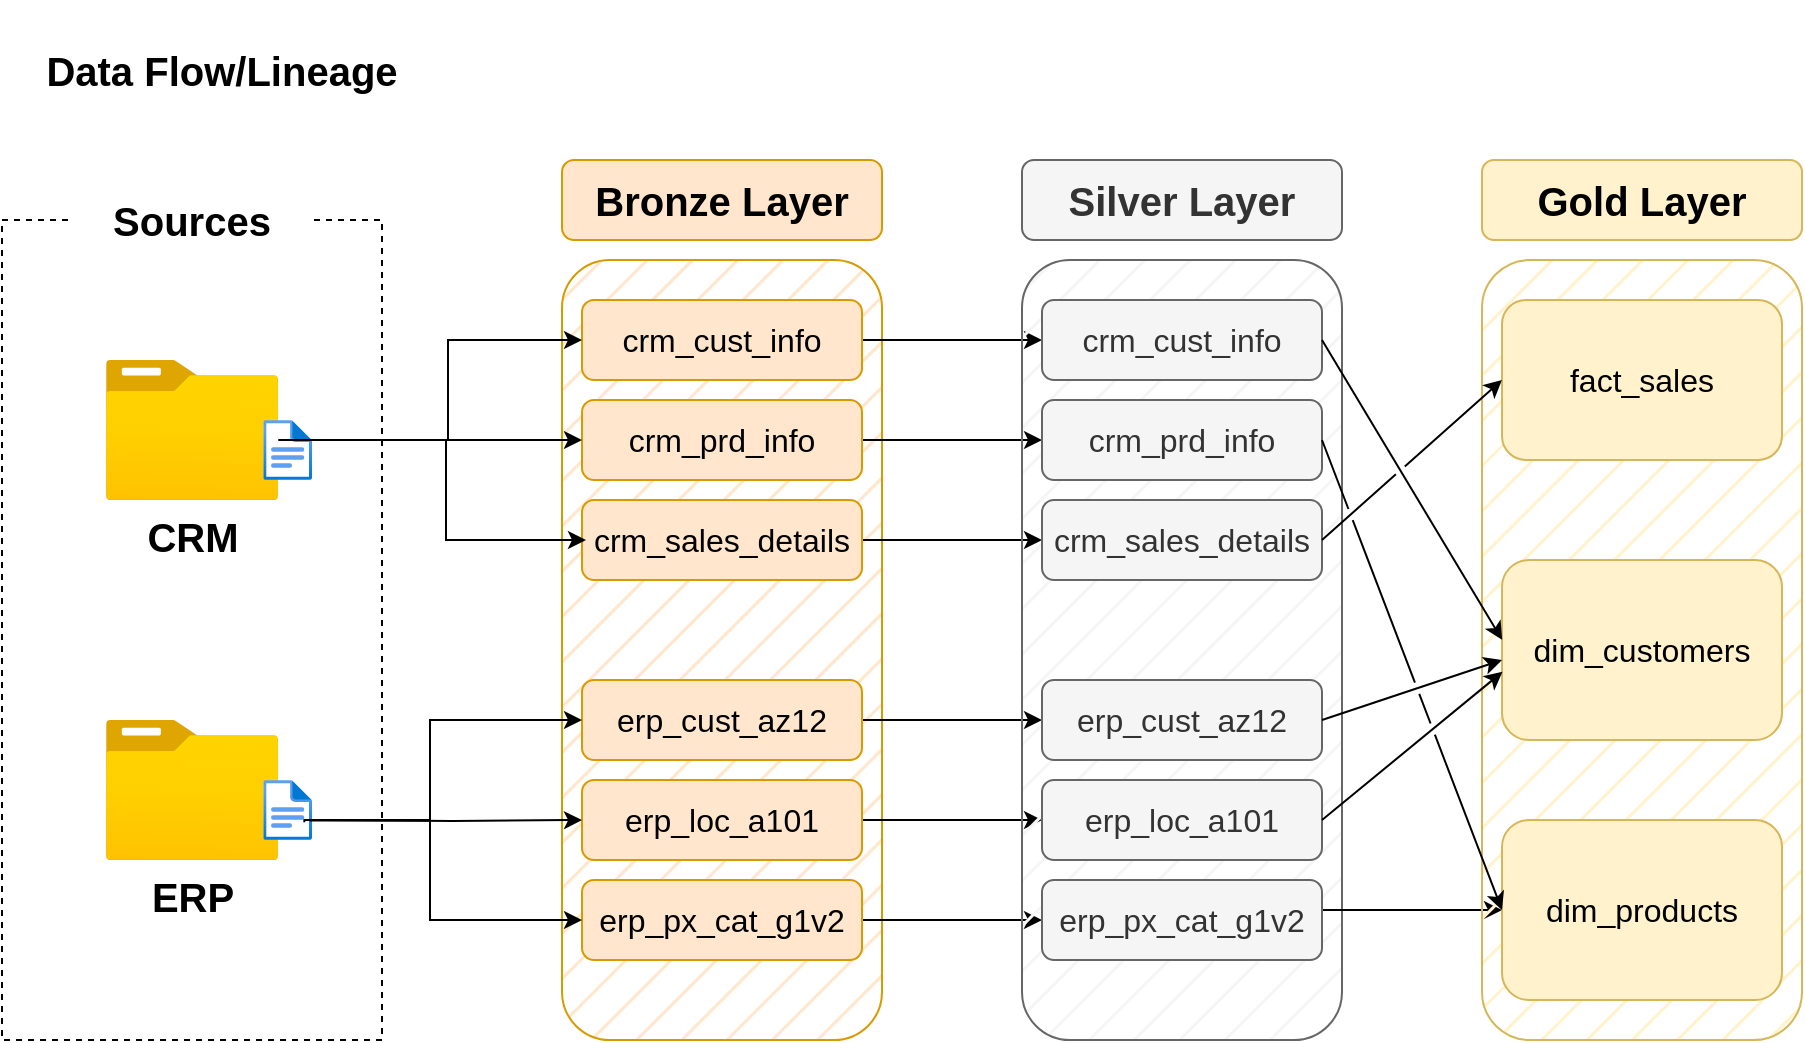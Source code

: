 <mxfile version="26.2.15">
  <diagram name="Page-1" id="QB5U12qxhQR6v0tj6dt_">
    <mxGraphModel dx="1123" dy="806" grid="1" gridSize="10" guides="1" tooltips="1" connect="1" arrows="1" fold="1" page="1" pageScale="1" pageWidth="1100" pageHeight="1700" background="none" math="0" shadow="0">
      <root>
        <mxCell id="0" />
        <mxCell id="1" parent="0" />
        <mxCell id="1ELHmcdmaIoP27FU7ZCw-1" value="" style="rounded=0;whiteSpace=wrap;html=1;fillColor=none;dashed=1;" parent="1" vertex="1">
          <mxGeometry x="20" y="130" width="190" height="410" as="geometry" />
        </mxCell>
        <mxCell id="1ELHmcdmaIoP27FU7ZCw-2" value="&lt;font style=&quot;font-size: 20px;&quot;&gt;&lt;b style=&quot;&quot;&gt;Sources&lt;/b&gt;&lt;/font&gt;" style="rounded=0;whiteSpace=wrap;html=1;fillColor=default;strokeColor=none;" parent="1" vertex="1">
          <mxGeometry x="55" y="110" width="120" height="40" as="geometry" />
        </mxCell>
        <mxCell id="1ELHmcdmaIoP27FU7ZCw-6" value="&lt;b&gt;&lt;font style=&quot;font-size: 20px;&quot;&gt;CRM&lt;/font&gt;&lt;/b&gt;" style="image;aspect=fixed;html=1;points=[];align=center;fontSize=12;image=img/lib/azure2/general/Folder_Blank.svg;" parent="1" vertex="1">
          <mxGeometry x="71.88" y="200" width="86.25" height="70" as="geometry" />
        </mxCell>
        <mxCell id="1ELHmcdmaIoP27FU7ZCw-5" value="" style="image;aspect=fixed;html=1;points=[];align=center;fontSize=12;image=img/lib/azure2/general/File.svg;" parent="1" vertex="1">
          <mxGeometry x="150.65" y="230" width="24.35" height="30" as="geometry" />
        </mxCell>
        <mxCell id="1ELHmcdmaIoP27FU7ZCw-8" value="&lt;span style=&quot;font-size: 20px;&quot;&gt;&lt;b&gt;ERP&lt;/b&gt;&lt;/span&gt;" style="image;aspect=fixed;html=1;points=[];align=center;fontSize=12;image=img/lib/azure2/general/Folder_Blank.svg;" parent="1" vertex="1">
          <mxGeometry x="71.88" y="380" width="86.25" height="70" as="geometry" />
        </mxCell>
        <mxCell id="1ELHmcdmaIoP27FU7ZCw-9" value="" style="image;aspect=fixed;html=1;points=[];align=center;fontSize=12;image=img/lib/azure2/general/File.svg;" parent="1" vertex="1">
          <mxGeometry x="150.65" y="410" width="24.35" height="30" as="geometry" />
        </mxCell>
        <mxCell id="1ELHmcdmaIoP27FU7ZCw-10" value="" style="rounded=1;whiteSpace=wrap;html=1;fillColor=#ffe6cc;strokeColor=#d79b00;fillStyle=hatch;" parent="1" vertex="1">
          <mxGeometry x="300" y="150" width="160" height="390" as="geometry" />
        </mxCell>
        <mxCell id="1ELHmcdmaIoP27FU7ZCw-11" value="&lt;font style=&quot;font-size: 20px;&quot;&gt;&lt;b style=&quot;&quot;&gt;Bronze Layer&lt;/b&gt;&lt;/font&gt;" style="rounded=1;whiteSpace=wrap;html=1;fillColor=#ffe6cc;strokeColor=#d79b00;" parent="1" vertex="1">
          <mxGeometry x="300" y="100" width="160" height="40" as="geometry" />
        </mxCell>
        <mxCell id="1ELHmcdmaIoP27FU7ZCw-62" style="edgeStyle=orthogonalEdgeStyle;rounded=0;orthogonalLoop=1;jettySize=auto;html=1;entryX=0;entryY=0.5;entryDx=0;entryDy=0;" parent="1" source="1ELHmcdmaIoP27FU7ZCw-13" target="1ELHmcdmaIoP27FU7ZCw-56" edge="1">
          <mxGeometry relative="1" as="geometry" />
        </mxCell>
        <mxCell id="1ELHmcdmaIoP27FU7ZCw-13" value="&lt;font style=&quot;font-size: 16px;&quot;&gt;crm_cust_info&lt;/font&gt;" style="rounded=1;whiteSpace=wrap;html=1;fillColor=#ffe6cc;strokeColor=#d79b00;" parent="1" vertex="1">
          <mxGeometry x="310" y="170" width="140" height="40" as="geometry" />
        </mxCell>
        <mxCell id="1ELHmcdmaIoP27FU7ZCw-63" style="edgeStyle=orthogonalEdgeStyle;rounded=0;orthogonalLoop=1;jettySize=auto;html=1;entryX=0;entryY=0.5;entryDx=0;entryDy=0;" parent="1" source="1ELHmcdmaIoP27FU7ZCw-14" target="1ELHmcdmaIoP27FU7ZCw-57" edge="1">
          <mxGeometry relative="1" as="geometry" />
        </mxCell>
        <mxCell id="1ELHmcdmaIoP27FU7ZCw-14" value="&lt;font style=&quot;font-size: 16px;&quot;&gt;crm_prd_info&lt;/font&gt;" style="rounded=1;whiteSpace=wrap;html=1;fillColor=#ffe6cc;strokeColor=#d79b00;" parent="1" vertex="1">
          <mxGeometry x="310" y="220" width="140" height="40" as="geometry" />
        </mxCell>
        <mxCell id="1ELHmcdmaIoP27FU7ZCw-64" style="edgeStyle=orthogonalEdgeStyle;rounded=0;orthogonalLoop=1;jettySize=auto;html=1;entryX=0;entryY=0.5;entryDx=0;entryDy=0;" parent="1" source="1ELHmcdmaIoP27FU7ZCw-15" target="1ELHmcdmaIoP27FU7ZCw-58" edge="1">
          <mxGeometry relative="1" as="geometry" />
        </mxCell>
        <mxCell id="1ELHmcdmaIoP27FU7ZCw-15" value="&lt;font style=&quot;font-size: 16px;&quot;&gt;crm_sales_details&lt;/font&gt;" style="rounded=1;whiteSpace=wrap;html=1;fillColor=#ffe6cc;strokeColor=#d79b00;" parent="1" vertex="1">
          <mxGeometry x="310" y="270" width="140" height="40" as="geometry" />
        </mxCell>
        <mxCell id="1ELHmcdmaIoP27FU7ZCw-65" style="edgeStyle=orthogonalEdgeStyle;rounded=0;orthogonalLoop=1;jettySize=auto;html=1;entryX=0;entryY=0.5;entryDx=0;entryDy=0;" parent="1" source="1ELHmcdmaIoP27FU7ZCw-16" target="1ELHmcdmaIoP27FU7ZCw-59" edge="1">
          <mxGeometry relative="1" as="geometry" />
        </mxCell>
        <mxCell id="1ELHmcdmaIoP27FU7ZCw-16" value="&lt;font style=&quot;font-size: 16px;&quot;&gt;erp_cust_az12&lt;/font&gt;" style="rounded=1;whiteSpace=wrap;html=1;fillColor=#ffe6cc;strokeColor=#d79b00;" parent="1" vertex="1">
          <mxGeometry x="310" y="360" width="140" height="40" as="geometry" />
        </mxCell>
        <mxCell id="1ELHmcdmaIoP27FU7ZCw-66" style="edgeStyle=orthogonalEdgeStyle;rounded=0;orthogonalLoop=1;jettySize=auto;html=1;entryX=0;entryY=0.5;entryDx=0;entryDy=0;" parent="1" source="1ELHmcdmaIoP27FU7ZCw-17" target="1ELHmcdmaIoP27FU7ZCw-60" edge="1">
          <mxGeometry relative="1" as="geometry" />
        </mxCell>
        <mxCell id="1ELHmcdmaIoP27FU7ZCw-17" value="&lt;font style=&quot;font-size: 16px;&quot;&gt;erp_loc_a101&lt;/font&gt;" style="rounded=1;whiteSpace=wrap;html=1;fillColor=#ffe6cc;strokeColor=#d79b00;" parent="1" vertex="1">
          <mxGeometry x="310" y="410" width="140" height="40" as="geometry" />
        </mxCell>
        <mxCell id="1ELHmcdmaIoP27FU7ZCw-67" style="edgeStyle=orthogonalEdgeStyle;rounded=0;orthogonalLoop=1;jettySize=auto;html=1;entryX=0;entryY=0.5;entryDx=0;entryDy=0;" parent="1" source="1ELHmcdmaIoP27FU7ZCw-18" target="1ELHmcdmaIoP27FU7ZCw-61" edge="1">
          <mxGeometry relative="1" as="geometry" />
        </mxCell>
        <mxCell id="1ELHmcdmaIoP27FU7ZCw-18" value="&lt;font style=&quot;font-size: 16px;&quot;&gt;erp_px_cat_g1v2&lt;/font&gt;" style="rounded=1;whiteSpace=wrap;html=1;fillColor=#ffe6cc;strokeColor=#d79b00;" parent="1" vertex="1">
          <mxGeometry x="310" y="460" width="140" height="40" as="geometry" />
        </mxCell>
        <mxCell id="1ELHmcdmaIoP27FU7ZCw-32" style="edgeStyle=orthogonalEdgeStyle;rounded=0;orthogonalLoop=1;jettySize=auto;html=1;entryX=0;entryY=0.5;entryDx=0;entryDy=0;exitX=0.959;exitY=0.673;exitDx=0;exitDy=0;exitPerimeter=0;" parent="1" source="1ELHmcdmaIoP27FU7ZCw-9" target="1ELHmcdmaIoP27FU7ZCw-16" edge="1">
          <mxGeometry relative="1" as="geometry">
            <mxPoint x="180" y="430" as="sourcePoint" />
            <Array as="points">
              <mxPoint x="234" y="430" />
              <mxPoint x="234" y="380" />
            </Array>
          </mxGeometry>
        </mxCell>
        <mxCell id="1ELHmcdmaIoP27FU7ZCw-40" style="edgeStyle=orthogonalEdgeStyle;rounded=0;orthogonalLoop=1;jettySize=auto;html=1;entryX=0;entryY=0.5;entryDx=0;entryDy=0;" parent="1" target="1ELHmcdmaIoP27FU7ZCw-17" edge="1">
          <mxGeometry relative="1" as="geometry">
            <mxPoint x="180" y="430" as="sourcePoint" />
          </mxGeometry>
        </mxCell>
        <mxCell id="1ELHmcdmaIoP27FU7ZCw-41" style="edgeStyle=orthogonalEdgeStyle;rounded=0;orthogonalLoop=1;jettySize=auto;html=1;entryX=0;entryY=0.5;entryDx=0;entryDy=0;exitX=0.842;exitY=0.705;exitDx=0;exitDy=0;exitPerimeter=0;" parent="1" source="1ELHmcdmaIoP27FU7ZCw-9" target="1ELHmcdmaIoP27FU7ZCw-18" edge="1">
          <mxGeometry relative="1" as="geometry">
            <Array as="points">
              <mxPoint x="234" y="430" />
              <mxPoint x="234" y="480" />
            </Array>
          </mxGeometry>
        </mxCell>
        <mxCell id="1ELHmcdmaIoP27FU7ZCw-43" style="edgeStyle=orthogonalEdgeStyle;rounded=0;orthogonalLoop=1;jettySize=auto;html=1;entryX=0;entryY=0.5;entryDx=0;entryDy=0;" parent="1" source="1ELHmcdmaIoP27FU7ZCw-5" target="1ELHmcdmaIoP27FU7ZCw-13" edge="1">
          <mxGeometry relative="1" as="geometry">
            <Array as="points">
              <mxPoint x="243" y="240" />
              <mxPoint x="243" y="190" />
            </Array>
          </mxGeometry>
        </mxCell>
        <mxCell id="1ELHmcdmaIoP27FU7ZCw-44" style="edgeStyle=orthogonalEdgeStyle;rounded=0;orthogonalLoop=1;jettySize=auto;html=1;entryX=0;entryY=0.5;entryDx=0;entryDy=0;" parent="1" source="1ELHmcdmaIoP27FU7ZCw-6" target="1ELHmcdmaIoP27FU7ZCw-14" edge="1">
          <mxGeometry relative="1" as="geometry">
            <Array as="points">
              <mxPoint x="200" y="240" />
              <mxPoint x="200" y="240" />
            </Array>
          </mxGeometry>
        </mxCell>
        <mxCell id="1ELHmcdmaIoP27FU7ZCw-45" style="edgeStyle=orthogonalEdgeStyle;rounded=0;orthogonalLoop=1;jettySize=auto;html=1;entryX=0;entryY=0.5;entryDx=0;entryDy=0;" parent="1" edge="1">
          <mxGeometry relative="1" as="geometry">
            <mxPoint x="160.13" y="240" as="sourcePoint" />
            <mxPoint x="312" y="290" as="targetPoint" />
            <Array as="points">
              <mxPoint x="242" y="240" />
              <mxPoint x="242" y="290" />
            </Array>
          </mxGeometry>
        </mxCell>
        <mxCell id="1ELHmcdmaIoP27FU7ZCw-54" value="" style="rounded=1;whiteSpace=wrap;html=1;fillColor=#f5f5f5;strokeColor=#666666;fillStyle=hatch;fontColor=#333333;" parent="1" vertex="1">
          <mxGeometry x="530" y="150" width="160" height="390" as="geometry" />
        </mxCell>
        <mxCell id="1ELHmcdmaIoP27FU7ZCw-55" value="&lt;span style=&quot;font-size: 20px;&quot;&gt;&lt;b&gt;Silver Layer&lt;/b&gt;&lt;/span&gt;" style="rounded=1;whiteSpace=wrap;html=1;fillColor=#f5f5f5;strokeColor=#666666;fontColor=#333333;" parent="1" vertex="1">
          <mxGeometry x="530" y="100" width="160" height="40" as="geometry" />
        </mxCell>
        <mxCell id="1ELHmcdmaIoP27FU7ZCw-56" value="&lt;font style=&quot;font-size: 16px;&quot;&gt;crm_cust_info&lt;/font&gt;" style="rounded=1;whiteSpace=wrap;html=1;fillColor=#f5f5f5;strokeColor=#666666;fontColor=#333333;" parent="1" vertex="1">
          <mxGeometry x="540" y="170" width="140" height="40" as="geometry" />
        </mxCell>
        <mxCell id="1ELHmcdmaIoP27FU7ZCw-57" value="&lt;font style=&quot;font-size: 16px;&quot;&gt;crm_prd_info&lt;/font&gt;" style="rounded=1;whiteSpace=wrap;html=1;fillColor=#f5f5f5;strokeColor=#666666;fontColor=#333333;" parent="1" vertex="1">
          <mxGeometry x="540" y="220" width="140" height="40" as="geometry" />
        </mxCell>
        <mxCell id="1ELHmcdmaIoP27FU7ZCw-58" value="&lt;font style=&quot;font-size: 16px;&quot;&gt;crm_sales_details&lt;/font&gt;" style="rounded=1;whiteSpace=wrap;html=1;fillColor=#f5f5f5;strokeColor=#666666;fontColor=#333333;" parent="1" vertex="1">
          <mxGeometry x="540" y="270" width="140" height="40" as="geometry" />
        </mxCell>
        <mxCell id="1ELHmcdmaIoP27FU7ZCw-59" value="&lt;font style=&quot;font-size: 16px;&quot;&gt;erp_cust_az12&lt;/font&gt;" style="rounded=1;whiteSpace=wrap;html=1;fillColor=#f5f5f5;strokeColor=#666666;fontColor=#333333;" parent="1" vertex="1">
          <mxGeometry x="540" y="360" width="140" height="40" as="geometry" />
        </mxCell>
        <mxCell id="1ELHmcdmaIoP27FU7ZCw-60" value="&lt;font style=&quot;font-size: 16px;&quot;&gt;erp_loc_a101&lt;/font&gt;" style="rounded=1;whiteSpace=wrap;html=1;fillColor=#f5f5f5;strokeColor=#666666;fontColor=#333333;" parent="1" vertex="1">
          <mxGeometry x="540" y="410" width="140" height="40" as="geometry" />
        </mxCell>
        <mxCell id="1ELHmcdmaIoP27FU7ZCw-93" style="edgeStyle=orthogonalEdgeStyle;rounded=0;orthogonalLoop=1;jettySize=auto;html=1;entryX=0;entryY=0.5;entryDx=0;entryDy=0;jumpStyle=gap;" parent="1" source="1ELHmcdmaIoP27FU7ZCw-61" target="1ELHmcdmaIoP27FU7ZCw-75" edge="1">
          <mxGeometry relative="1" as="geometry">
            <Array as="points">
              <mxPoint x="710" y="475" />
              <mxPoint x="710" y="475" />
            </Array>
          </mxGeometry>
        </mxCell>
        <mxCell id="1ELHmcdmaIoP27FU7ZCw-61" value="&lt;font style=&quot;font-size: 16px;&quot;&gt;erp_px_cat_g1v2&lt;/font&gt;" style="rounded=1;whiteSpace=wrap;html=1;fillColor=#f5f5f5;strokeColor=#666666;fontColor=#333333;" parent="1" vertex="1">
          <mxGeometry x="540" y="460" width="140" height="40" as="geometry" />
        </mxCell>
        <mxCell id="1ELHmcdmaIoP27FU7ZCw-68" value="" style="rounded=1;whiteSpace=wrap;html=1;fillColor=#fff2cc;strokeColor=#d6b656;fillStyle=hatch;" parent="1" vertex="1">
          <mxGeometry x="760" y="150" width="160" height="390" as="geometry" />
        </mxCell>
        <mxCell id="1ELHmcdmaIoP27FU7ZCw-69" value="&lt;span style=&quot;font-size: 20px;&quot;&gt;&lt;b&gt;Gold Layer&lt;/b&gt;&lt;/span&gt;" style="rounded=1;whiteSpace=wrap;html=1;fillColor=#fff2cc;strokeColor=#d6b656;" parent="1" vertex="1">
          <mxGeometry x="760" y="100" width="160" height="40" as="geometry" />
        </mxCell>
        <mxCell id="1ELHmcdmaIoP27FU7ZCw-70" value="&lt;span style=&quot;font-size: 16px;&quot;&gt;fact_sales&lt;/span&gt;" style="rounded=1;whiteSpace=wrap;html=1;fillColor=#fff2cc;strokeColor=#d6b656;" parent="1" vertex="1">
          <mxGeometry x="770" y="170" width="140" height="80" as="geometry" />
        </mxCell>
        <mxCell id="1ELHmcdmaIoP27FU7ZCw-73" value="&lt;span style=&quot;font-size: 16px;&quot;&gt;dim_customers&lt;/span&gt;" style="rounded=1;whiteSpace=wrap;html=1;fillColor=#fff2cc;strokeColor=#d6b656;" parent="1" vertex="1">
          <mxGeometry x="770" y="300" width="140" height="90" as="geometry" />
        </mxCell>
        <mxCell id="1ELHmcdmaIoP27FU7ZCw-75" value="&lt;font style=&quot;font-size: 16px;&quot;&gt;dim_products&lt;/font&gt;" style="rounded=1;whiteSpace=wrap;html=1;fillColor=#fff2cc;strokeColor=#d6b656;" parent="1" vertex="1">
          <mxGeometry x="770" y="430" width="140" height="90" as="geometry" />
        </mxCell>
        <mxCell id="1ELHmcdmaIoP27FU7ZCw-94" value="&lt;b&gt;&lt;font style=&quot;font-size: 20px;&quot;&gt;Data Flow/Lineage&lt;/font&gt;&lt;/b&gt;" style="text;html=1;align=center;verticalAlign=middle;whiteSpace=wrap;rounded=0;" parent="1" vertex="1">
          <mxGeometry x="20" y="20" width="220" height="70" as="geometry" />
        </mxCell>
        <mxCell id="2VmfgqqS0_BEtE4qSlKC-3" value="" style="endArrow=classic;html=1;rounded=0;entryX=0.002;entryY=0.621;entryDx=0;entryDy=0;entryPerimeter=0;jumpStyle=gap;" edge="1" parent="1" target="1ELHmcdmaIoP27FU7ZCw-73">
          <mxGeometry width="50" height="50" relative="1" as="geometry">
            <mxPoint x="680" y="430" as="sourcePoint" />
            <mxPoint x="750" y="380" as="targetPoint" />
          </mxGeometry>
        </mxCell>
        <mxCell id="2VmfgqqS0_BEtE4qSlKC-4" value="" style="endArrow=classic;html=1;rounded=0;jumpStyle=gap;" edge="1" parent="1">
          <mxGeometry width="50" height="50" relative="1" as="geometry">
            <mxPoint x="680" y="380" as="sourcePoint" />
            <mxPoint x="770" y="350" as="targetPoint" />
          </mxGeometry>
        </mxCell>
        <mxCell id="2VmfgqqS0_BEtE4qSlKC-6" value="" style="endArrow=classic;html=1;rounded=0;entryX=0.063;entryY=0.487;entryDx=0;entryDy=0;entryPerimeter=0;jumpStyle=gap;" edge="1" parent="1" target="1ELHmcdmaIoP27FU7ZCw-68">
          <mxGeometry width="50" height="50" relative="1" as="geometry">
            <mxPoint x="680" y="190" as="sourcePoint" />
            <mxPoint x="730" y="140" as="targetPoint" />
          </mxGeometry>
        </mxCell>
        <mxCell id="2VmfgqqS0_BEtE4qSlKC-7" value="" style="endArrow=classic;html=1;rounded=0;entryX=0;entryY=0.5;entryDx=0;entryDy=0;jumpStyle=gap;" edge="1" parent="1" target="1ELHmcdmaIoP27FU7ZCw-70">
          <mxGeometry width="50" height="50" relative="1" as="geometry">
            <mxPoint x="680" y="290" as="sourcePoint" />
            <mxPoint x="730" y="240" as="targetPoint" />
          </mxGeometry>
        </mxCell>
        <mxCell id="2VmfgqqS0_BEtE4qSlKC-8" value="" style="endArrow=classic;html=1;rounded=0;entryX=0;entryY=0.5;entryDx=0;entryDy=0;jumpStyle=gap;" edge="1" parent="1" target="1ELHmcdmaIoP27FU7ZCw-75">
          <mxGeometry width="50" height="50" relative="1" as="geometry">
            <mxPoint x="680" y="240" as="sourcePoint" />
            <mxPoint x="730" y="190" as="targetPoint" />
          </mxGeometry>
        </mxCell>
      </root>
    </mxGraphModel>
  </diagram>
</mxfile>
